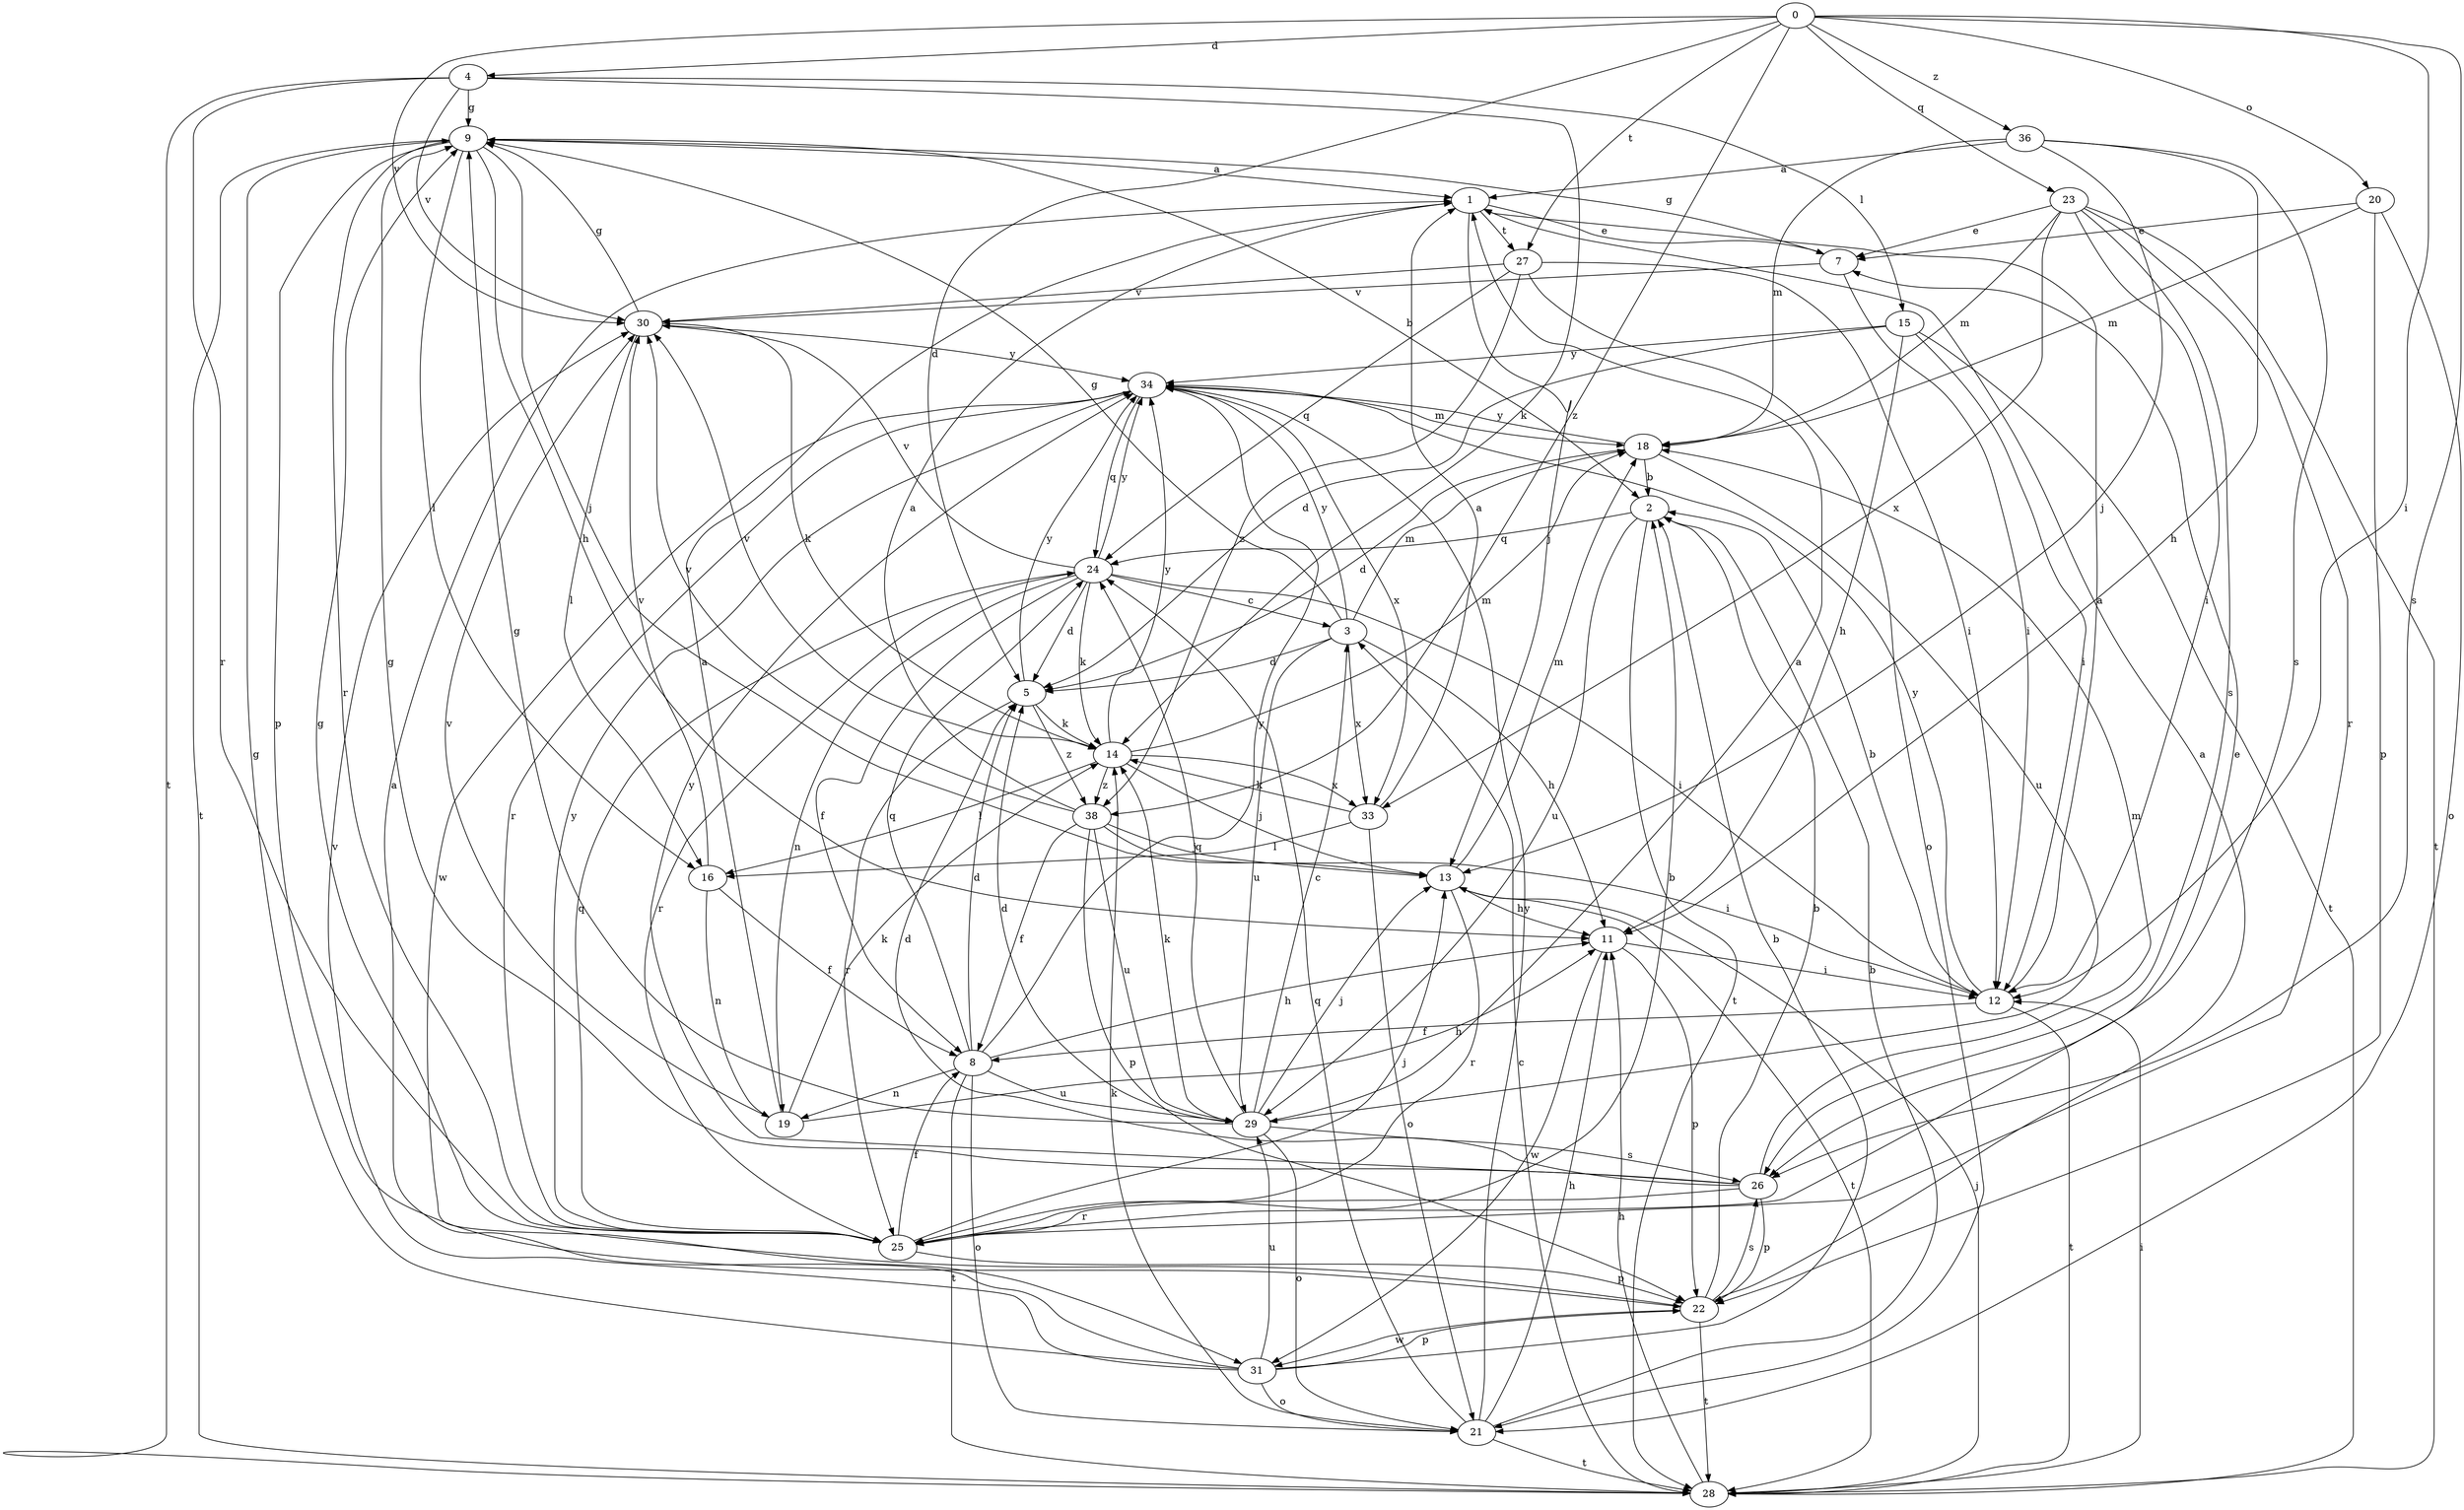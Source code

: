 strict digraph  {
0;
1;
2;
3;
4;
5;
7;
8;
9;
11;
12;
13;
14;
15;
16;
18;
19;
20;
21;
22;
23;
24;
25;
26;
27;
28;
29;
30;
31;
33;
34;
36;
38;
0 -> 4  [label=d];
0 -> 5  [label=d];
0 -> 12  [label=i];
0 -> 20  [label=o];
0 -> 23  [label=q];
0 -> 26  [label=s];
0 -> 27  [label=t];
0 -> 30  [label=v];
0 -> 36  [label=z];
0 -> 38  [label=z];
1 -> 7  [label=e];
1 -> 13  [label=j];
1 -> 27  [label=t];
2 -> 24  [label=q];
2 -> 28  [label=t];
2 -> 29  [label=u];
3 -> 5  [label=d];
3 -> 9  [label=g];
3 -> 11  [label=h];
3 -> 18  [label=m];
3 -> 29  [label=u];
3 -> 33  [label=x];
3 -> 34  [label=y];
4 -> 9  [label=g];
4 -> 14  [label=k];
4 -> 15  [label=l];
4 -> 25  [label=r];
4 -> 28  [label=t];
4 -> 30  [label=v];
5 -> 14  [label=k];
5 -> 25  [label=r];
5 -> 34  [label=y];
5 -> 38  [label=z];
7 -> 9  [label=g];
7 -> 12  [label=i];
7 -> 30  [label=v];
8 -> 5  [label=d];
8 -> 11  [label=h];
8 -> 19  [label=n];
8 -> 21  [label=o];
8 -> 24  [label=q];
8 -> 28  [label=t];
8 -> 29  [label=u];
8 -> 34  [label=y];
9 -> 1  [label=a];
9 -> 2  [label=b];
9 -> 11  [label=h];
9 -> 13  [label=j];
9 -> 16  [label=l];
9 -> 22  [label=p];
9 -> 25  [label=r];
9 -> 28  [label=t];
11 -> 12  [label=i];
11 -> 22  [label=p];
11 -> 31  [label=w];
12 -> 1  [label=a];
12 -> 2  [label=b];
12 -> 8  [label=f];
12 -> 28  [label=t];
12 -> 34  [label=y];
13 -> 11  [label=h];
13 -> 18  [label=m];
13 -> 25  [label=r];
13 -> 28  [label=t];
14 -> 13  [label=j];
14 -> 16  [label=l];
14 -> 18  [label=m];
14 -> 30  [label=v];
14 -> 33  [label=x];
14 -> 34  [label=y];
14 -> 38  [label=z];
15 -> 5  [label=d];
15 -> 11  [label=h];
15 -> 12  [label=i];
15 -> 28  [label=t];
15 -> 34  [label=y];
16 -> 8  [label=f];
16 -> 19  [label=n];
16 -> 30  [label=v];
18 -> 2  [label=b];
18 -> 5  [label=d];
18 -> 29  [label=u];
18 -> 34  [label=y];
19 -> 1  [label=a];
19 -> 11  [label=h];
19 -> 14  [label=k];
19 -> 30  [label=v];
20 -> 7  [label=e];
20 -> 18  [label=m];
20 -> 21  [label=o];
20 -> 22  [label=p];
21 -> 2  [label=b];
21 -> 11  [label=h];
21 -> 14  [label=k];
21 -> 24  [label=q];
21 -> 28  [label=t];
21 -> 34  [label=y];
22 -> 1  [label=a];
22 -> 2  [label=b];
22 -> 9  [label=g];
22 -> 26  [label=s];
22 -> 28  [label=t];
22 -> 31  [label=w];
23 -> 7  [label=e];
23 -> 12  [label=i];
23 -> 18  [label=m];
23 -> 25  [label=r];
23 -> 26  [label=s];
23 -> 28  [label=t];
23 -> 33  [label=x];
24 -> 3  [label=c];
24 -> 5  [label=d];
24 -> 8  [label=f];
24 -> 12  [label=i];
24 -> 14  [label=k];
24 -> 19  [label=n];
24 -> 25  [label=r];
24 -> 30  [label=v];
24 -> 34  [label=y];
25 -> 2  [label=b];
25 -> 7  [label=e];
25 -> 8  [label=f];
25 -> 13  [label=j];
25 -> 22  [label=p];
25 -> 24  [label=q];
25 -> 34  [label=y];
26 -> 5  [label=d];
26 -> 9  [label=g];
26 -> 18  [label=m];
26 -> 22  [label=p];
26 -> 25  [label=r];
26 -> 34  [label=y];
27 -> 12  [label=i];
27 -> 21  [label=o];
27 -> 24  [label=q];
27 -> 30  [label=v];
27 -> 38  [label=z];
28 -> 3  [label=c];
28 -> 11  [label=h];
28 -> 12  [label=i];
28 -> 13  [label=j];
29 -> 1  [label=a];
29 -> 3  [label=c];
29 -> 5  [label=d];
29 -> 9  [label=g];
29 -> 13  [label=j];
29 -> 14  [label=k];
29 -> 21  [label=o];
29 -> 24  [label=q];
29 -> 26  [label=s];
30 -> 9  [label=g];
30 -> 14  [label=k];
30 -> 16  [label=l];
30 -> 34  [label=y];
31 -> 1  [label=a];
31 -> 2  [label=b];
31 -> 9  [label=g];
31 -> 21  [label=o];
31 -> 22  [label=p];
31 -> 29  [label=u];
31 -> 30  [label=v];
33 -> 1  [label=a];
33 -> 14  [label=k];
33 -> 16  [label=l];
33 -> 21  [label=o];
34 -> 18  [label=m];
34 -> 24  [label=q];
34 -> 25  [label=r];
34 -> 31  [label=w];
34 -> 33  [label=x];
36 -> 1  [label=a];
36 -> 11  [label=h];
36 -> 13  [label=j];
36 -> 18  [label=m];
36 -> 26  [label=s];
38 -> 1  [label=a];
38 -> 8  [label=f];
38 -> 12  [label=i];
38 -> 13  [label=j];
38 -> 22  [label=p];
38 -> 29  [label=u];
38 -> 30  [label=v];
}
